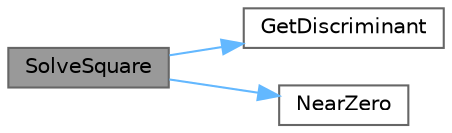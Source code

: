 digraph "SolveSquare"
{
 // LATEX_PDF_SIZE
  bgcolor="transparent";
  edge [fontname=Helvetica,fontsize=10,labelfontname=Helvetica,labelfontsize=10];
  node [fontname=Helvetica,fontsize=10,shape=box,height=0.2,width=0.4];
  rankdir="LR";
  Node1 [id="Node000001",label="SolveSquare",height=0.2,width=0.4,color="gray40", fillcolor="grey60", style="filled", fontcolor="black",tooltip="a function that solutes a quadratic equation"];
  Node1 -> Node2 [id="edge1_Node000001_Node000002",color="steelblue1",style="solid",tooltip=" "];
  Node2 [id="Node000002",label="GetDiscriminant",height=0.2,width=0.4,color="grey40", fillcolor="white", style="filled",URL="$solve_8cpp.html#ac330ab8e5170adad03c8779c7dbda27b",tooltip="a static function calculating discriminant for solving quadratic equation with none zero coefficient ..."];
  Node1 -> Node3 [id="edge2_Node000001_Node000003",color="steelblue1",style="solid",tooltip=" "];
  Node3 [id="Node000003",label="NearZero",height=0.2,width=0.4,color="grey40", fillcolor="white", style="filled",URL="$utilities_8cpp.html#aafdadb4e22e6706240da0ba71e870218",tooltip="a function that compares the values ​​of double variables with a very small value to determine whethe..."];
}
